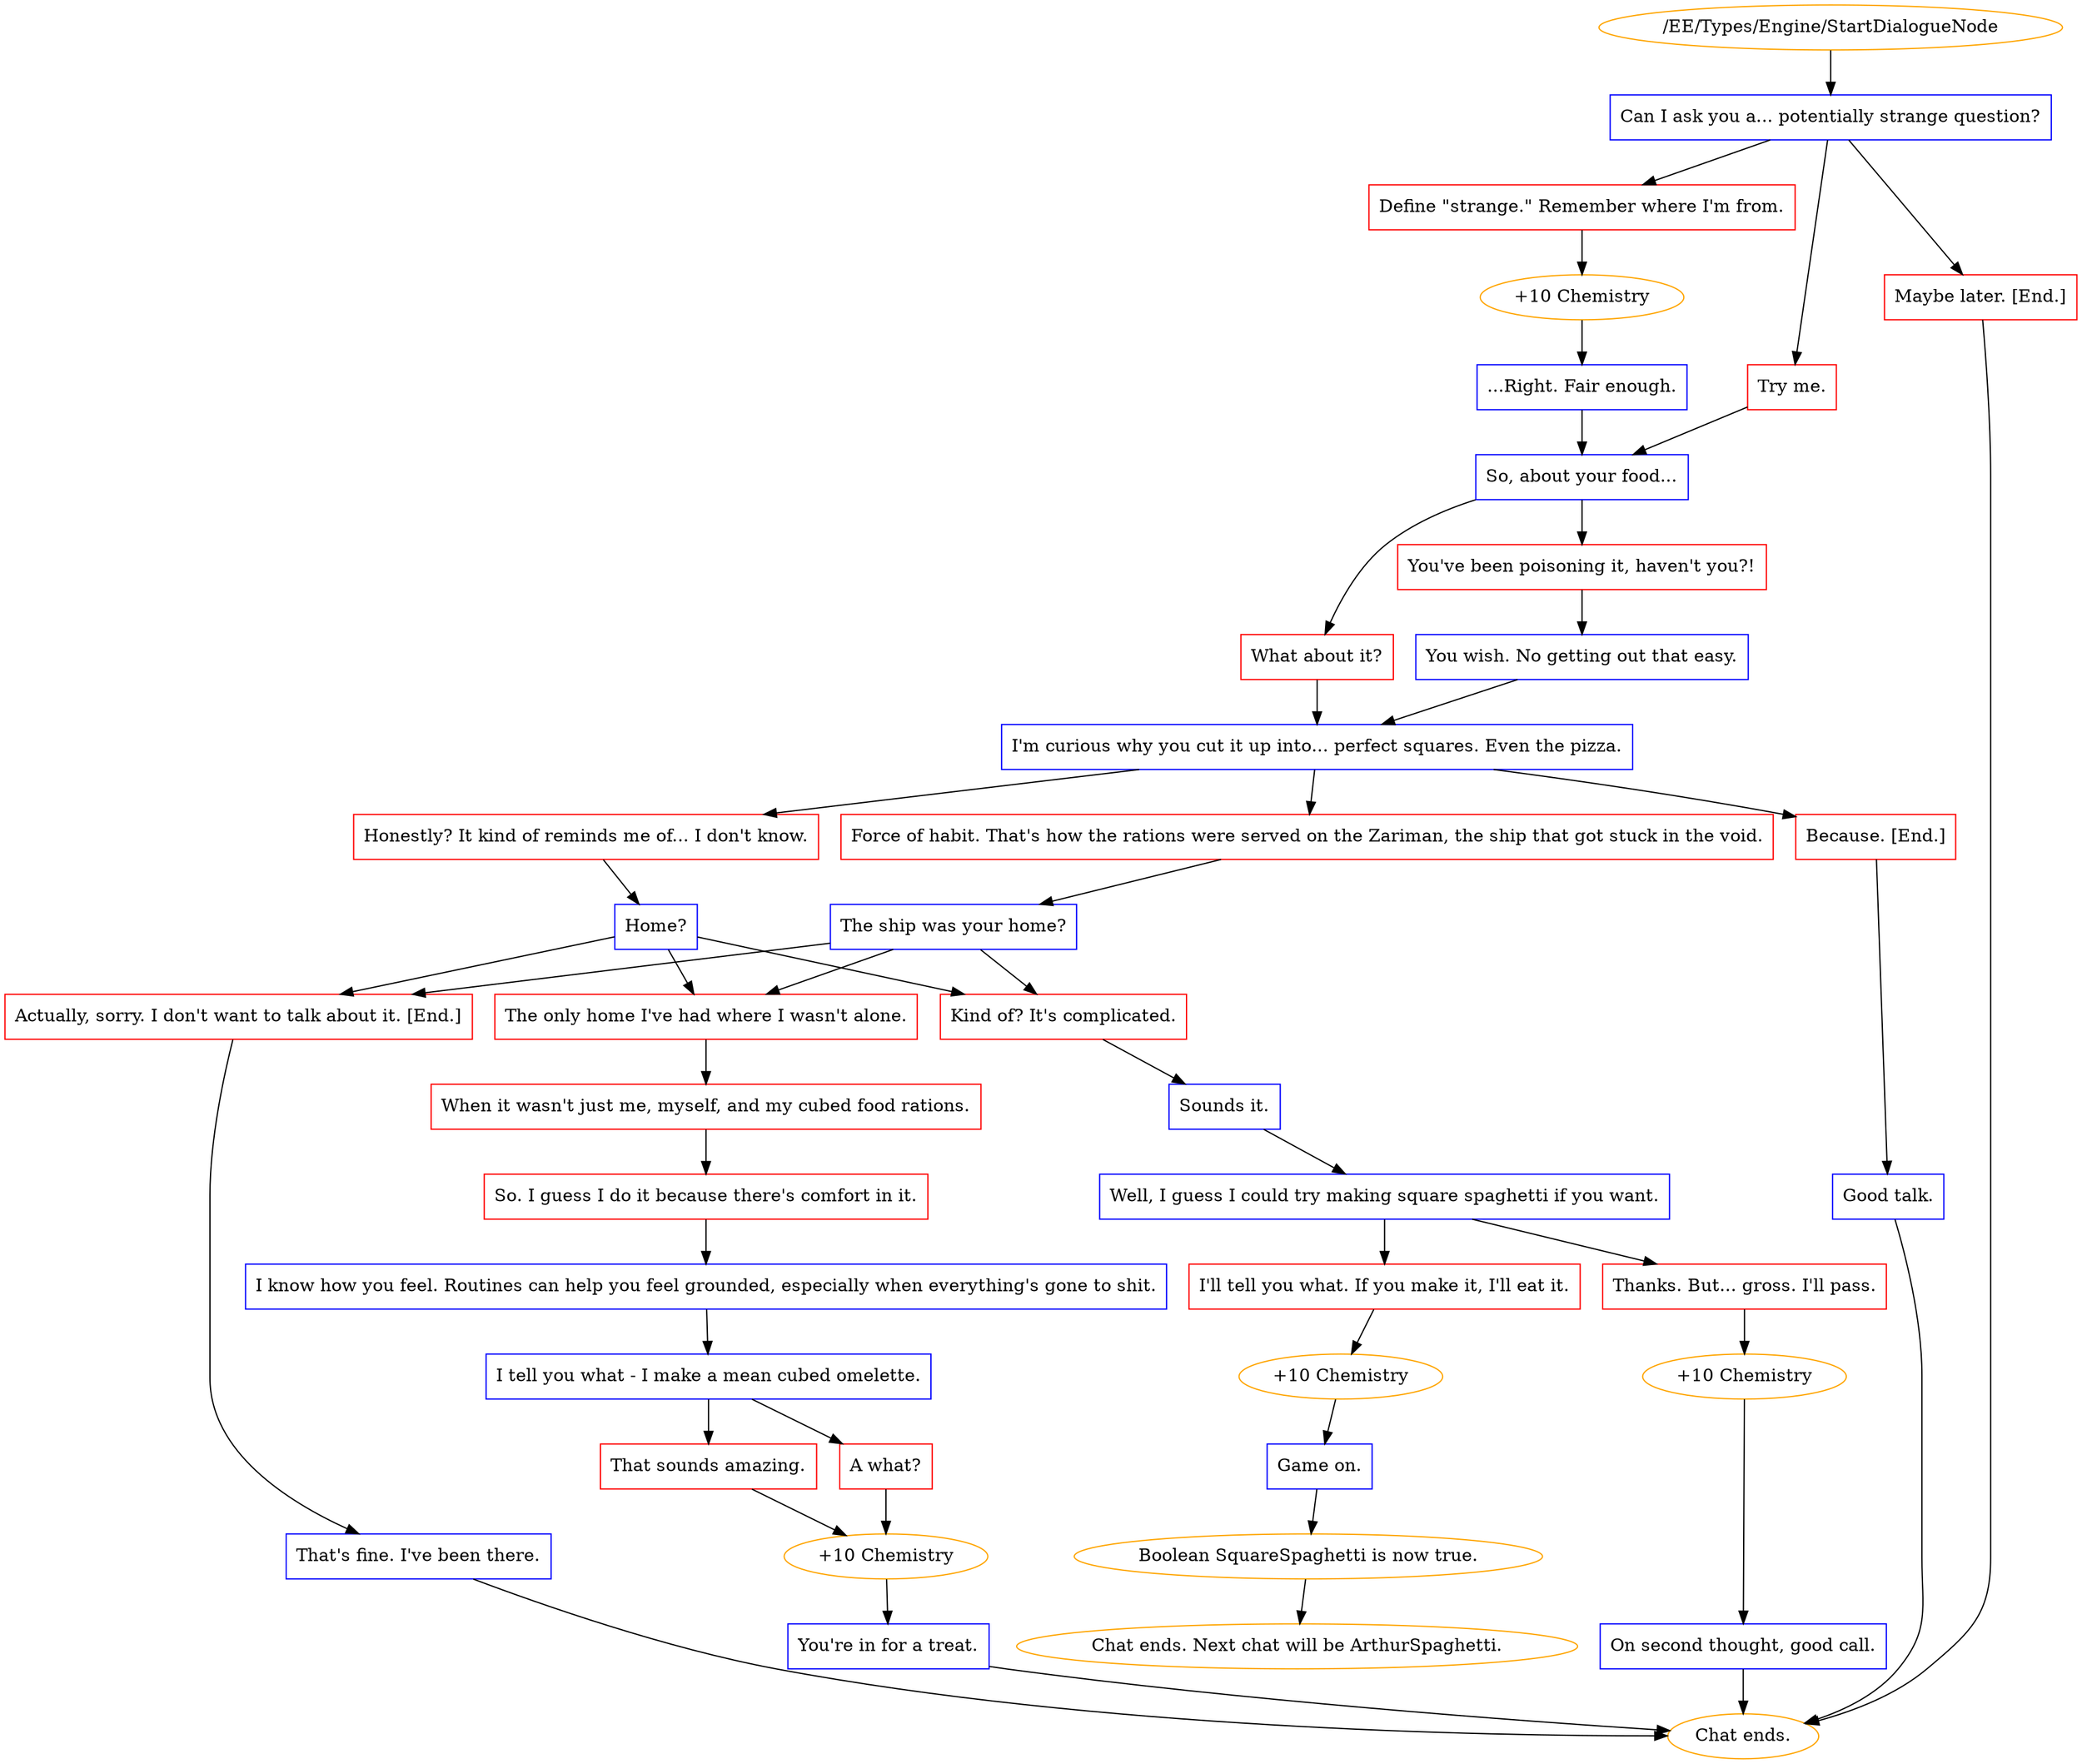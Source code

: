 digraph {
	264 [label="/EE/Types/Engine/StartDialogueNode",color=orange];
		264 -> 265;
	265 [label="Can I ask you a... potentially strange question?",shape=box,color=blue];
		265 -> 266;
		265 -> 267;
		265 -> 268;
	266 [label="Define \"strange.\" Remember where I'm from.",shape=box,color=red];
		266 -> 269;
	267 [label="Try me.",shape=box,color=red];
		267 -> 271;
	268 [label="Maybe later. [End.]",shape=box,color=red];
		268 -> "Chat ends.";
	269 [label="+10 Chemistry",color=orange];
		269 -> 270;
	271 [label="So, about your food...",shape=box,color=blue];
		271 -> 273;
		271 -> 274;
	"Chat ends." [color=orange];
	270 [label="...Right. Fair enough.",shape=box,color=blue];
		270 -> 271;
	273 [label="You've been poisoning it, haven't you?!",shape=box,color=red];
		273 -> 275;
	274 [label="What about it?",shape=box,color=red];
		274 -> 276;
	275 [label="You wish. No getting out that easy.",shape=box,color=blue];
		275 -> 276;
	276 [label="I'm curious why you cut it up into... perfect squares. Even the pizza.",shape=box,color=blue];
		276 -> 277;
		276 -> 278;
		276 -> 279;
	277 [label="Honestly? It kind of reminds me of... I don't know.",shape=box,color=red];
		277 -> 280;
	278 [label="Force of habit. That's how the rations were served on the Zariman, the ship that got stuck in the void.",shape=box,color=red];
		278 -> 281;
	279 [label="Because. [End.]",shape=box,color=red];
		279 -> 282;
	280 [label="Home?",shape=box,color=blue];
		280 -> 285;
		280 -> 284;
		280 -> 283;
	281 [label="The ship was your home?",shape=box,color=blue];
		281 -> 285;
		281 -> 284;
		281 -> 283;
	282 [label="Good talk.",shape=box,color=blue];
		282 -> "Chat ends.";
	285 [label="Kind of? It's complicated.",shape=box,color=red];
		285 -> 288;
	284 [label="The only home I've had where I wasn't alone.",shape=box,color=red];
		284 -> 290;
	283 [label="Actually, sorry. I don't want to talk about it. [End.]",shape=box,color=red];
		283 -> 287;
	"Chat ends." [color=orange];
	288 [label="Sounds it.",shape=box,color=blue];
		288 -> 289;
	290 [label="When it wasn't just me, myself, and my cubed food rations.",shape=box,color=red];
		290 -> 291;
	287 [label="That's fine. I've been there.",shape=box,color=blue];
		287 -> "Chat ends.";
	289 [label="Well, I guess I could try making square spaghetti if you want.",shape=box,color=blue];
		289 -> 296;
		289 -> 295;
	291 [label="So. I guess I do it because there's comfort in it.",shape=box,color=red];
		291 -> 293;
	"Chat ends." [color=orange];
	296 [label="I'll tell you what. If you make it, I'll eat it.",shape=box,color=red];
		296 -> 3149;
	295 [label="Thanks. But... gross. I'll pass.",shape=box,color=red];
		295 -> 306;
	293 [label="I know how you feel. Routines can help you feel grounded, especially when everything's gone to shit.",shape=box,color=blue];
		293 -> 294;
	3149 [label="+10 Chemistry",color=orange];
		3149 -> 299;
	306 [label="+10 Chemistry",color=orange];
		306 -> 297;
	294 [label="I tell you what - I make a mean cubed omelette.",shape=box,color=blue];
		294 -> 302;
		294 -> 303;
	299 [label="Game on.",shape=box,color=blue];
		299 -> 300;
	297 [label="On second thought, good call.",shape=box,color=blue];
		297 -> "Chat ends.";
	302 [label="That sounds amazing.",shape=box,color=red];
		302 -> 305;
	303 [label="A what?",shape=box,color=red];
		303 -> 305;
	300 [label="Boolean SquareSpaghetti is now true.",color=orange];
		300 -> "Chat ends. Next chat will be ArthurSpaghetti.";
	"Chat ends." [color=orange];
	305 [label="+10 Chemistry",color=orange];
		305 -> 304;
	"Chat ends. Next chat will be ArthurSpaghetti." [color=orange];
	304 [label="You're in for a treat.",shape=box,color=blue];
		304 -> "Chat ends.";
	"Chat ends." [color=orange];
}